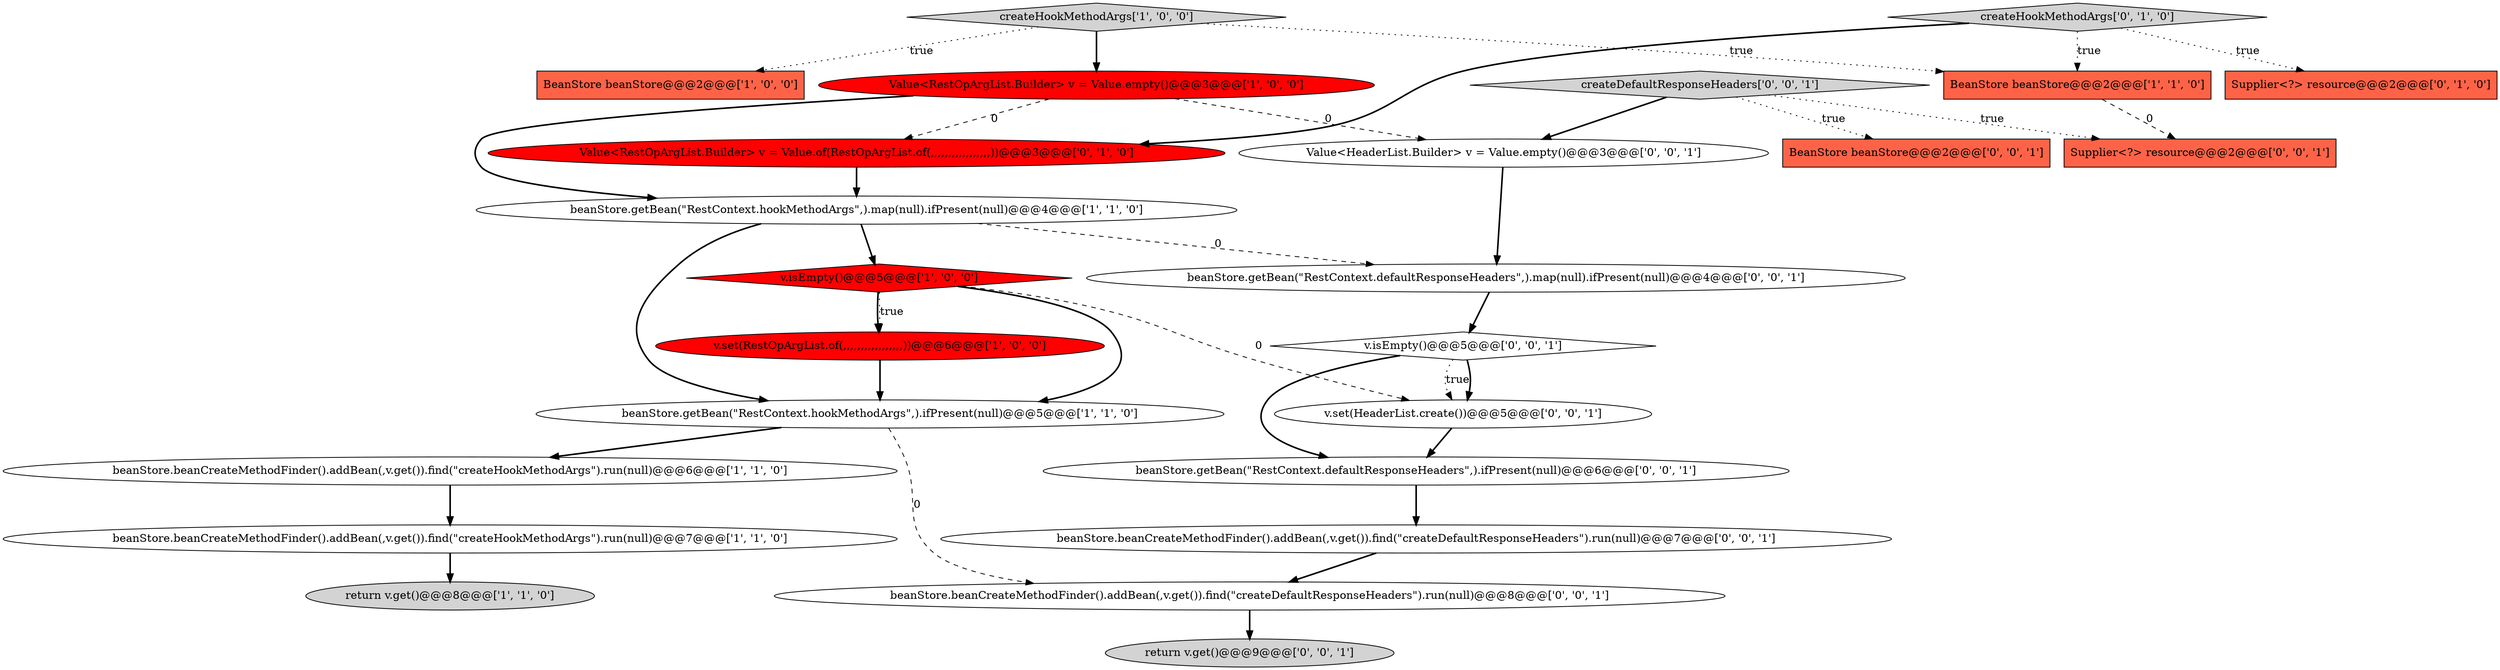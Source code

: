 digraph {
21 [style = filled, label = "beanStore.getBean(\"RestContext.defaultResponseHeaders\",).ifPresent(null)@@@6@@@['0', '0', '1']", fillcolor = white, shape = ellipse image = "AAA0AAABBB3BBB"];
17 [style = filled, label = "BeanStore beanStore@@@2@@@['0', '0', '1']", fillcolor = tomato, shape = box image = "AAA0AAABBB3BBB"];
6 [style = filled, label = "beanStore.getBean(\"RestContext.hookMethodArgs\",).ifPresent(null)@@@5@@@['1', '1', '0']", fillcolor = white, shape = ellipse image = "AAA0AAABBB1BBB"];
16 [style = filled, label = "return v.get()@@@9@@@['0', '0', '1']", fillcolor = lightgray, shape = ellipse image = "AAA0AAABBB3BBB"];
10 [style = filled, label = "createHookMethodArgs['1', '0', '0']", fillcolor = lightgray, shape = diamond image = "AAA0AAABBB1BBB"];
4 [style = filled, label = "return v.get()@@@8@@@['1', '1', '0']", fillcolor = lightgray, shape = ellipse image = "AAA0AAABBB1BBB"];
9 [style = filled, label = "v.set(RestOpArgList.of(,,,,,,,,,,,,,,,,,))@@@6@@@['1', '0', '0']", fillcolor = red, shape = ellipse image = "AAA1AAABBB1BBB"];
2 [style = filled, label = "beanStore.beanCreateMethodFinder().addBean(,v.get()).find(\"createHookMethodArgs\").run(null)@@@7@@@['1', '1', '0']", fillcolor = white, shape = ellipse image = "AAA0AAABBB1BBB"];
14 [style = filled, label = "v.isEmpty()@@@5@@@['0', '0', '1']", fillcolor = white, shape = diamond image = "AAA0AAABBB3BBB"];
18 [style = filled, label = "Value<HeaderList.Builder> v = Value.empty()@@@3@@@['0', '0', '1']", fillcolor = white, shape = ellipse image = "AAA0AAABBB3BBB"];
1 [style = filled, label = "BeanStore beanStore@@@2@@@['1', '1', '0']", fillcolor = tomato, shape = box image = "AAA0AAABBB1BBB"];
3 [style = filled, label = "beanStore.beanCreateMethodFinder().addBean(,v.get()).find(\"createHookMethodArgs\").run(null)@@@6@@@['1', '1', '0']", fillcolor = white, shape = ellipse image = "AAA0AAABBB1BBB"];
24 [style = filled, label = "beanStore.beanCreateMethodFinder().addBean(,v.get()).find(\"createDefaultResponseHeaders\").run(null)@@@8@@@['0', '0', '1']", fillcolor = white, shape = ellipse image = "AAA0AAABBB3BBB"];
15 [style = filled, label = "v.set(HeaderList.create())@@@5@@@['0', '0', '1']", fillcolor = white, shape = ellipse image = "AAA0AAABBB3BBB"];
7 [style = filled, label = "Value<RestOpArgList.Builder> v = Value.empty()@@@3@@@['1', '0', '0']", fillcolor = red, shape = ellipse image = "AAA1AAABBB1BBB"];
19 [style = filled, label = "Supplier<?> resource@@@2@@@['0', '0', '1']", fillcolor = tomato, shape = box image = "AAA0AAABBB3BBB"];
20 [style = filled, label = "beanStore.getBean(\"RestContext.defaultResponseHeaders\",).map(null).ifPresent(null)@@@4@@@['0', '0', '1']", fillcolor = white, shape = ellipse image = "AAA0AAABBB3BBB"];
23 [style = filled, label = "beanStore.beanCreateMethodFinder().addBean(,v.get()).find(\"createDefaultResponseHeaders\").run(null)@@@7@@@['0', '0', '1']", fillcolor = white, shape = ellipse image = "AAA0AAABBB3BBB"];
22 [style = filled, label = "createDefaultResponseHeaders['0', '0', '1']", fillcolor = lightgray, shape = diamond image = "AAA0AAABBB3BBB"];
0 [style = filled, label = "BeanStore beanStore@@@2@@@['1', '0', '0']", fillcolor = tomato, shape = box image = "AAA0AAABBB1BBB"];
11 [style = filled, label = "createHookMethodArgs['0', '1', '0']", fillcolor = lightgray, shape = diamond image = "AAA0AAABBB2BBB"];
5 [style = filled, label = "v.isEmpty()@@@5@@@['1', '0', '0']", fillcolor = red, shape = diamond image = "AAA1AAABBB1BBB"];
8 [style = filled, label = "beanStore.getBean(\"RestContext.hookMethodArgs\",).map(null).ifPresent(null)@@@4@@@['1', '1', '0']", fillcolor = white, shape = ellipse image = "AAA0AAABBB1BBB"];
13 [style = filled, label = "Value<RestOpArgList.Builder> v = Value.of(RestOpArgList.of(,,,,,,,,,,,,,,,,,))@@@3@@@['0', '1', '0']", fillcolor = red, shape = ellipse image = "AAA1AAABBB2BBB"];
12 [style = filled, label = "Supplier<?> resource@@@2@@@['0', '1', '0']", fillcolor = tomato, shape = box image = "AAA0AAABBB2BBB"];
6->3 [style = bold, label=""];
22->19 [style = dotted, label="true"];
7->18 [style = dashed, label="0"];
5->9 [style = bold, label=""];
15->21 [style = bold, label=""];
11->1 [style = dotted, label="true"];
11->12 [style = dotted, label="true"];
1->19 [style = dashed, label="0"];
8->20 [style = dashed, label="0"];
8->6 [style = bold, label=""];
20->14 [style = bold, label=""];
7->8 [style = bold, label=""];
2->4 [style = bold, label=""];
10->7 [style = bold, label=""];
9->6 [style = bold, label=""];
24->16 [style = bold, label=""];
18->20 [style = bold, label=""];
14->15 [style = dotted, label="true"];
23->24 [style = bold, label=""];
22->18 [style = bold, label=""];
5->6 [style = bold, label=""];
8->5 [style = bold, label=""];
3->2 [style = bold, label=""];
6->24 [style = dashed, label="0"];
11->13 [style = bold, label=""];
7->13 [style = dashed, label="0"];
5->9 [style = dotted, label="true"];
10->0 [style = dotted, label="true"];
22->17 [style = dotted, label="true"];
14->15 [style = bold, label=""];
10->1 [style = dotted, label="true"];
13->8 [style = bold, label=""];
5->15 [style = dashed, label="0"];
14->21 [style = bold, label=""];
21->23 [style = bold, label=""];
}
